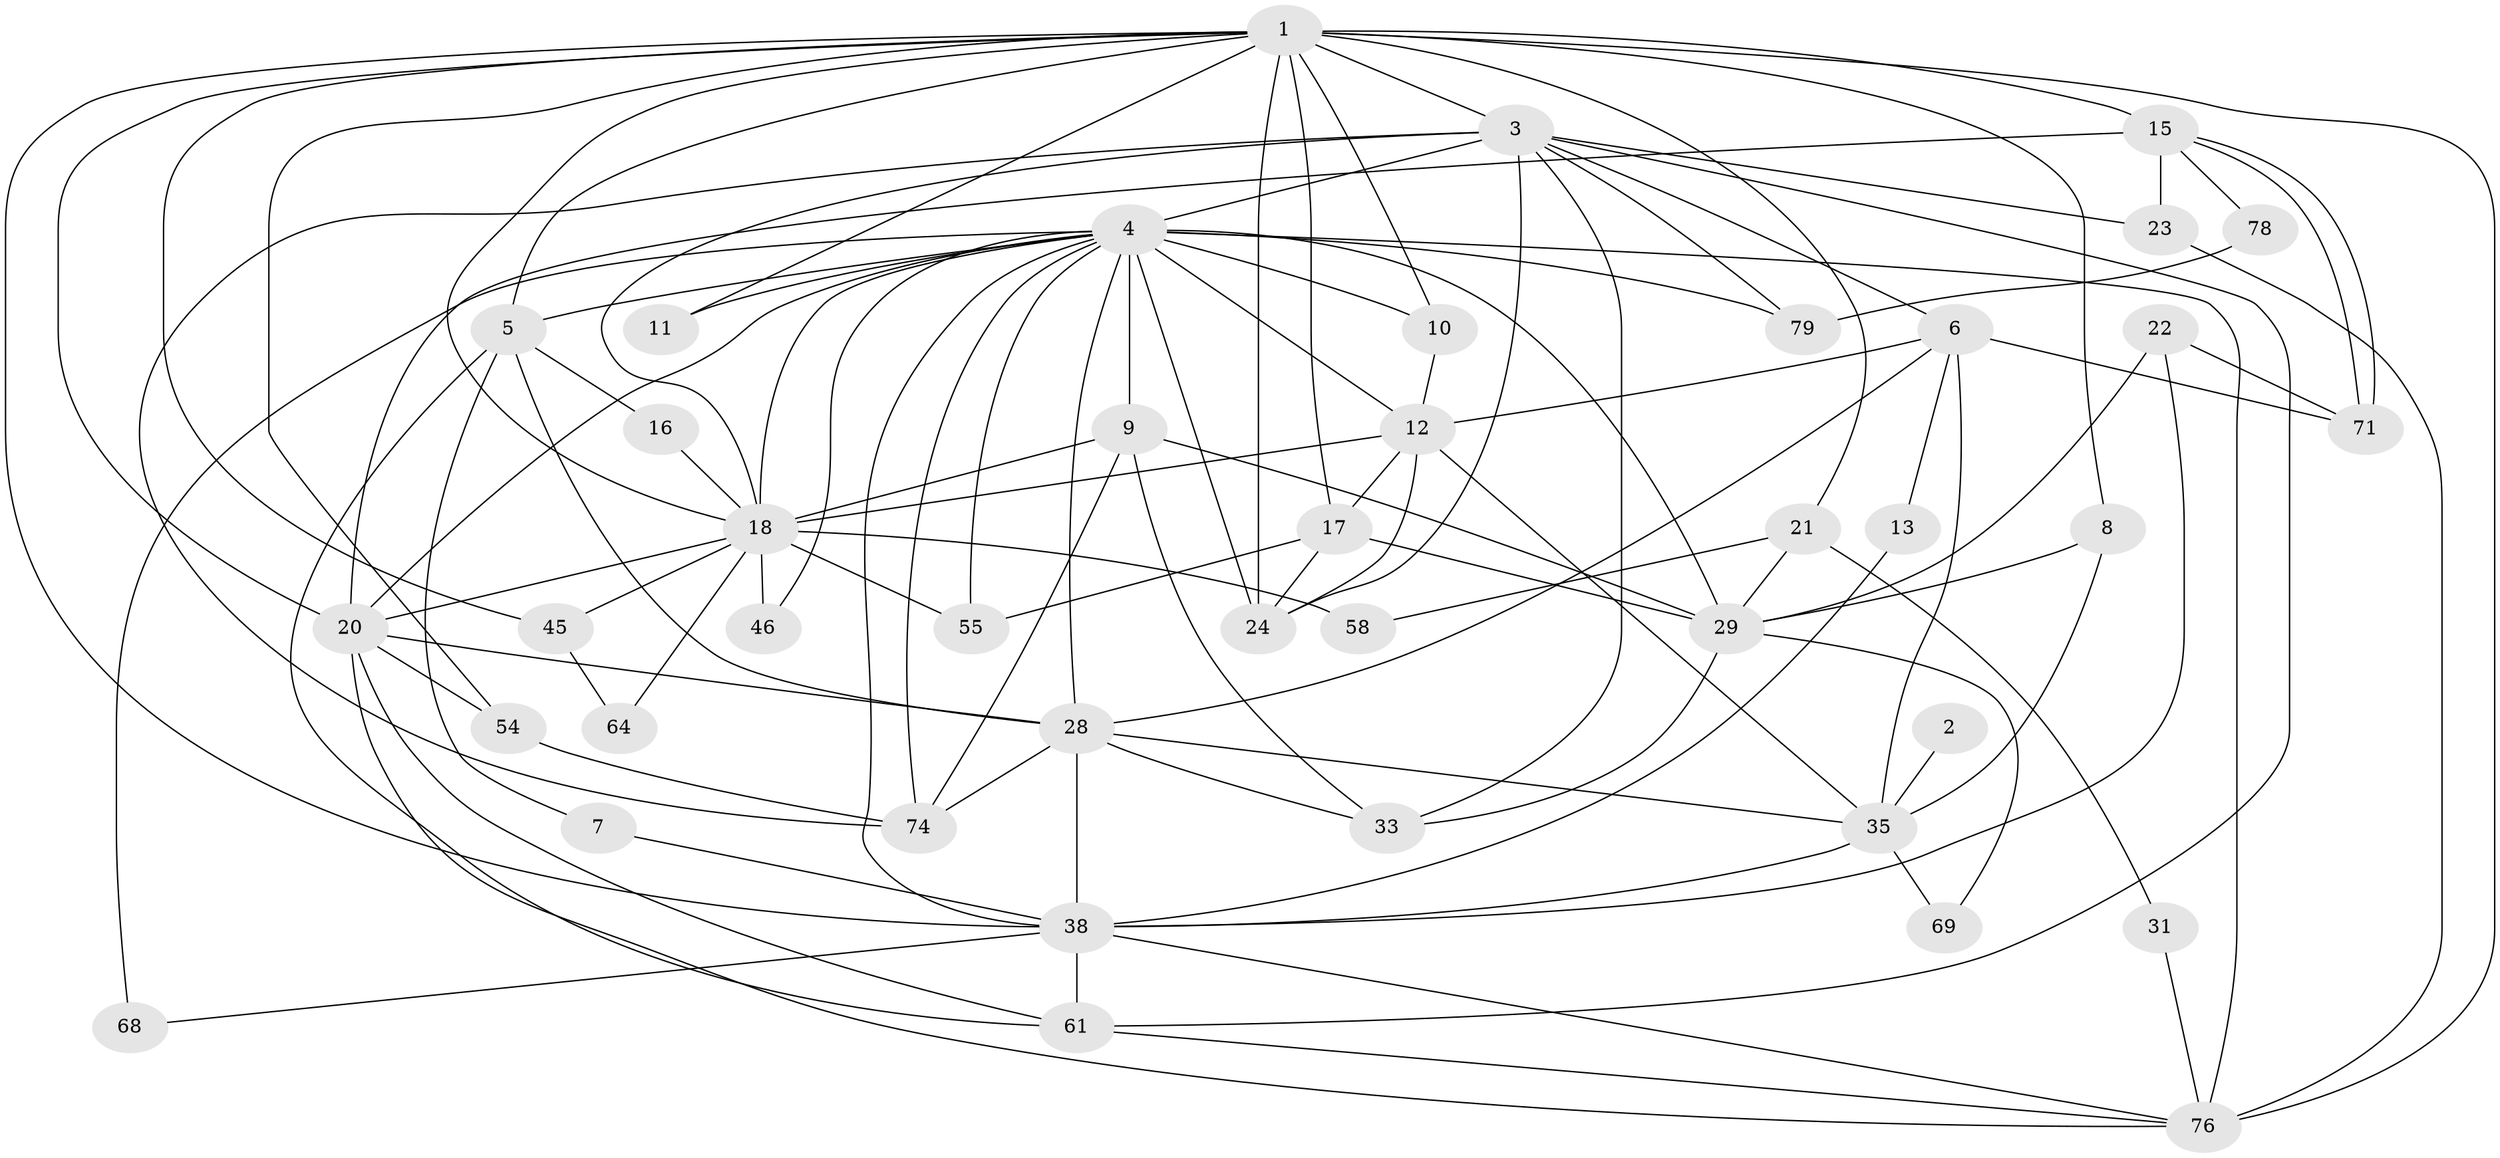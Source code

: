 // original degree distribution, {5: 0.10588235294117647, 2: 0.16470588235294117, 6: 0.15294117647058825, 7: 0.03529411764705882, 3: 0.29411764705882354, 4: 0.2235294117647059, 8: 0.011764705882352941, 9: 0.011764705882352941}
// Generated by graph-tools (version 1.1) at 2025/14/03/09/25 04:14:52]
// undirected, 42 vertices, 106 edges
graph export_dot {
graph [start="1"]
  node [color=gray90,style=filled];
  1 [super="+67+19+34+85"];
  2;
  3 [super="+42+39"];
  4 [super="+51+49+72+14"];
  5 [super="+47"];
  6 [super="+40"];
  7;
  8;
  9 [super="+65+44"];
  10;
  11;
  12 [super="+30"];
  13;
  15 [super="+25"];
  16;
  17 [super="+50"];
  18 [super="+70+37+73"];
  20 [super="+57+36"];
  21;
  22;
  23;
  24 [super="+32+52"];
  28 [super="+80"];
  29 [super="+43"];
  31;
  33 [super="+63"];
  35 [super="+41+81"];
  38 [super="+48+62"];
  45;
  46;
  54;
  55 [super="+60"];
  58;
  61;
  64;
  68;
  69;
  71;
  74;
  76 [super="+77"];
  78;
  79;
  1 -- 18;
  1 -- 5;
  1 -- 10;
  1 -- 21;
  1 -- 11;
  1 -- 76;
  1 -- 38;
  1 -- 17 [weight=2];
  1 -- 24 [weight=2];
  1 -- 20;
  1 -- 54;
  1 -- 8;
  1 -- 45;
  1 -- 15 [weight=2];
  1 -- 3;
  2 -- 35 [weight=2];
  3 -- 74 [weight=2];
  3 -- 23;
  3 -- 33;
  3 -- 4;
  3 -- 6;
  3 -- 61;
  3 -- 79;
  3 -- 18;
  3 -- 24;
  4 -- 76 [weight=2];
  4 -- 68;
  4 -- 11;
  4 -- 46;
  4 -- 79;
  4 -- 55;
  4 -- 28;
  4 -- 38;
  4 -- 18;
  4 -- 24 [weight=2];
  4 -- 5;
  4 -- 10;
  4 -- 74;
  4 -- 29 [weight=3];
  4 -- 9 [weight=2];
  4 -- 20 [weight=3];
  4 -- 12;
  5 -- 61;
  5 -- 16;
  5 -- 7;
  5 -- 28;
  6 -- 71;
  6 -- 35;
  6 -- 28;
  6 -- 13;
  6 -- 12;
  7 -- 38;
  8 -- 35;
  8 -- 29;
  9 -- 29;
  9 -- 18;
  9 -- 74;
  9 -- 33;
  10 -- 12;
  12 -- 24;
  12 -- 17;
  12 -- 35 [weight=2];
  12 -- 18;
  13 -- 38;
  15 -- 71;
  15 -- 71;
  15 -- 23;
  15 -- 78;
  15 -- 20;
  16 -- 18;
  17 -- 55;
  17 -- 24 [weight=2];
  17 -- 29;
  18 -- 46;
  18 -- 64;
  18 -- 45;
  18 -- 58 [weight=2];
  18 -- 55;
  18 -- 20;
  20 -- 61;
  20 -- 28;
  20 -- 76;
  20 -- 54;
  21 -- 31;
  21 -- 58;
  21 -- 29;
  22 -- 71;
  22 -- 29;
  22 -- 38;
  23 -- 76;
  28 -- 35;
  28 -- 33;
  28 -- 74;
  28 -- 38;
  29 -- 69;
  29 -- 33;
  31 -- 76;
  35 -- 38;
  35 -- 69;
  38 -- 61 [weight=2];
  38 -- 68;
  38 -- 76;
  45 -- 64;
  54 -- 74;
  61 -- 76;
  78 -- 79;
}
